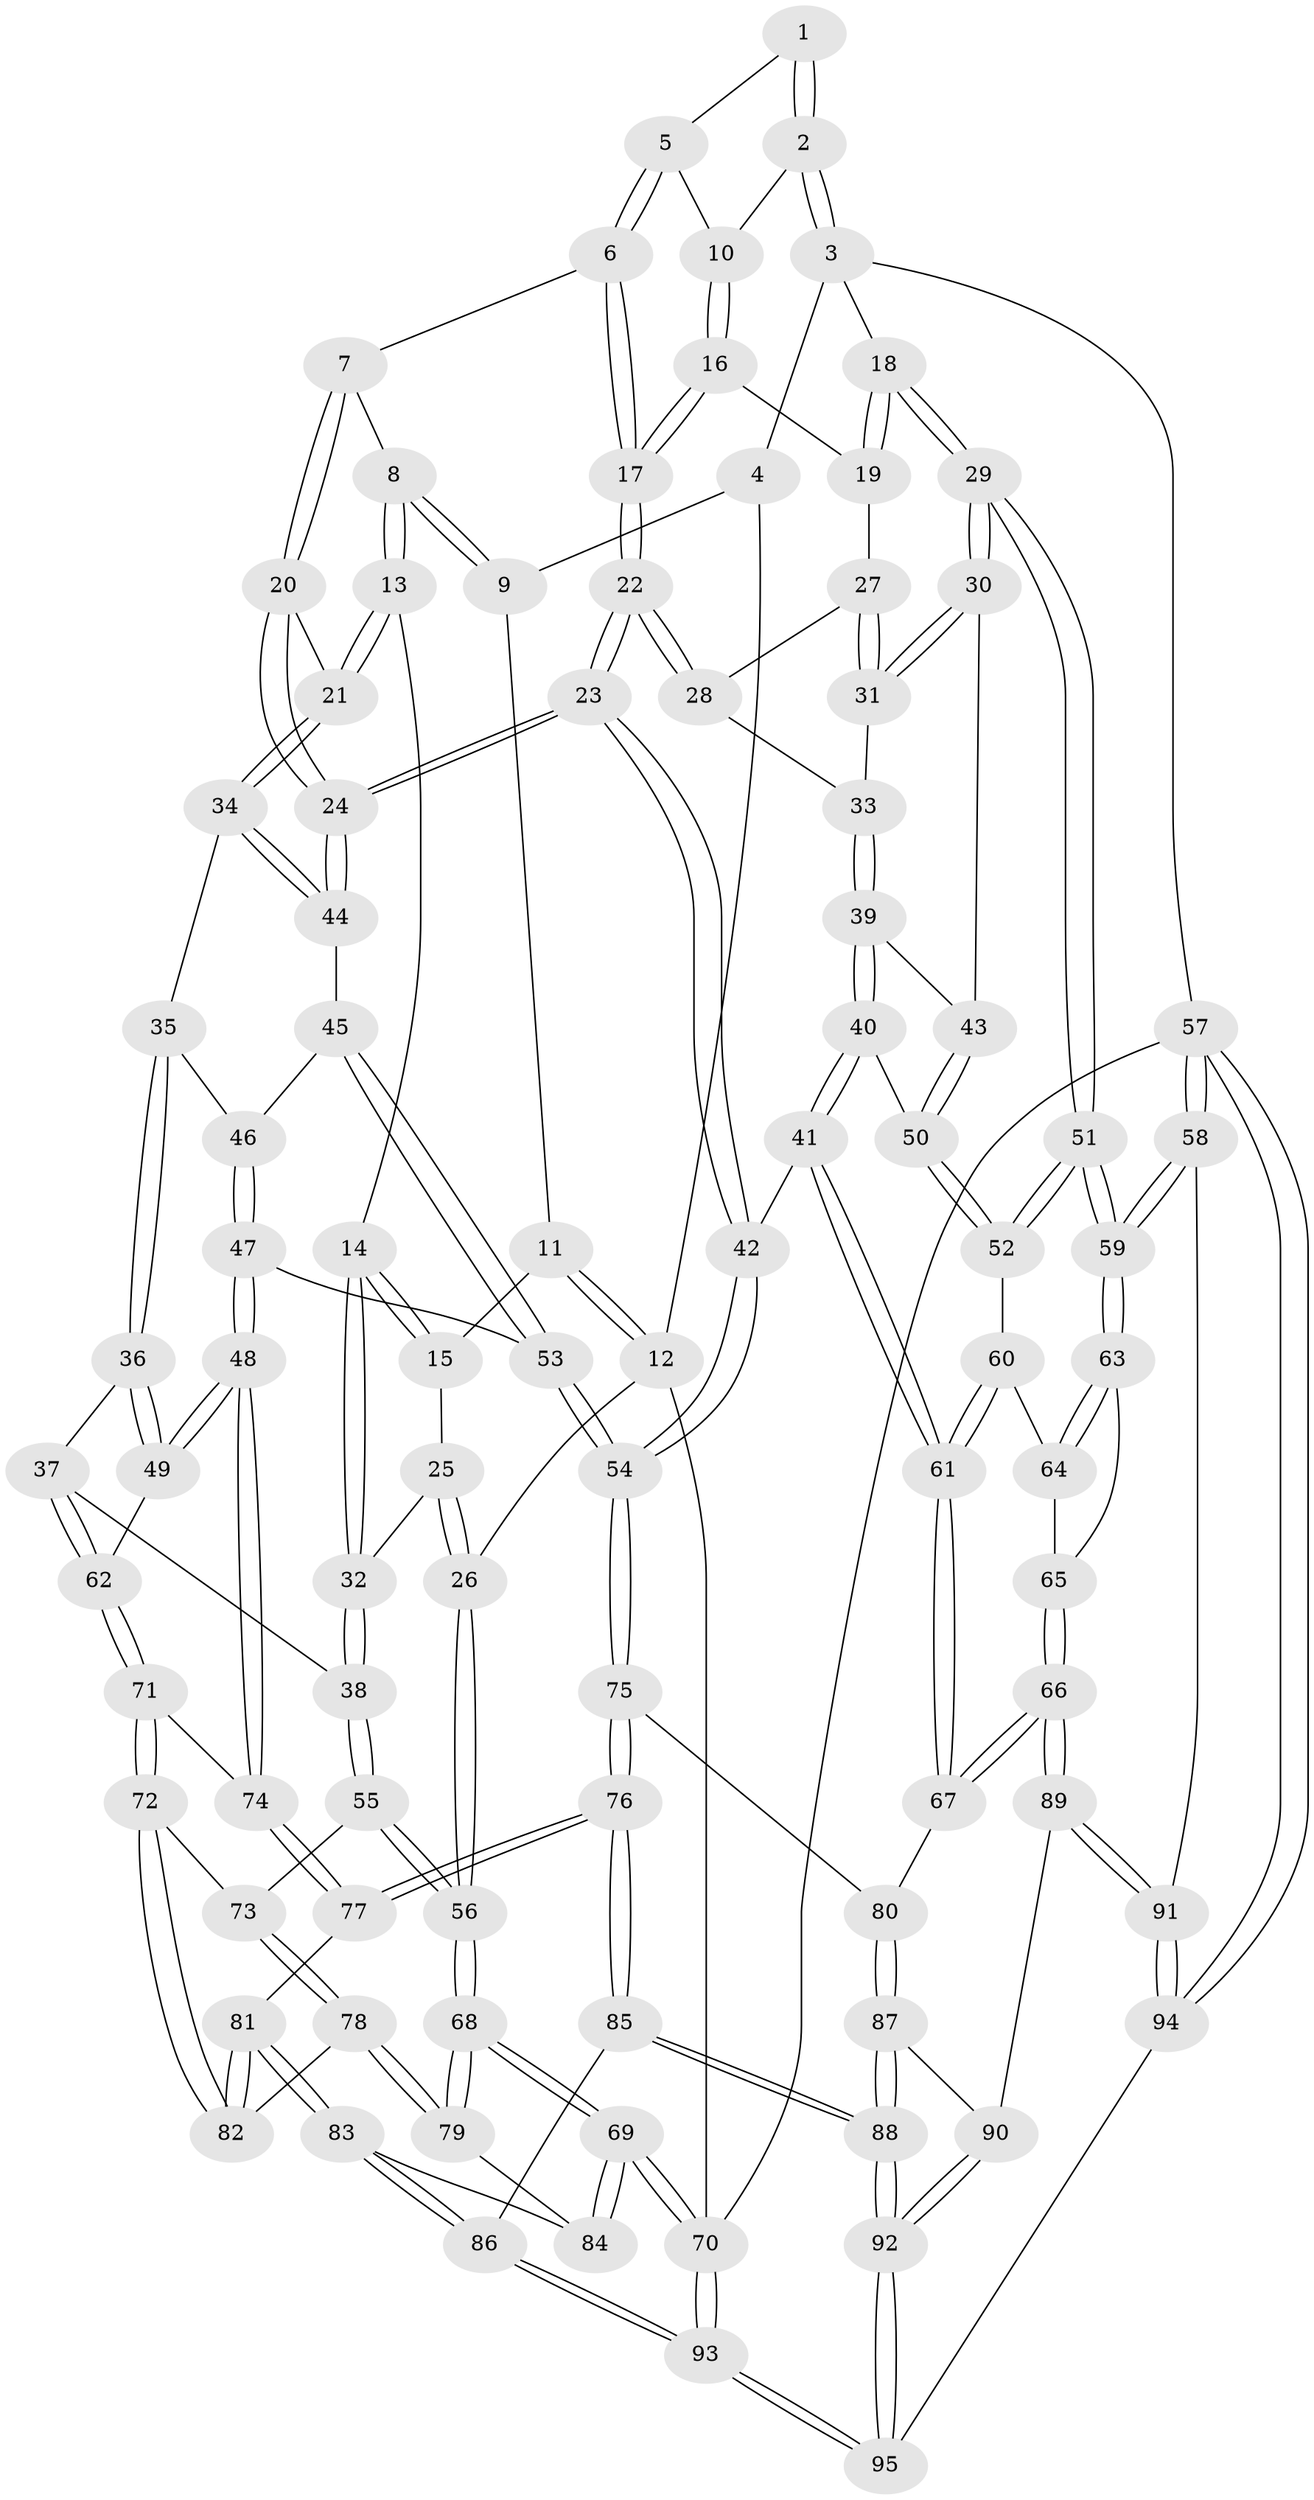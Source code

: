 // Generated by graph-tools (version 1.1) at 2025/11/02/27/25 16:11:55]
// undirected, 95 vertices, 234 edges
graph export_dot {
graph [start="1"]
  node [color=gray90,style=filled];
  1 [pos="+0.6038497352147575+0"];
  2 [pos="+1+0"];
  3 [pos="+1+0"];
  4 [pos="+0.23460803718736722+0"];
  5 [pos="+0.5951239903186448+0.05863782156459414"];
  6 [pos="+0.523458494895982+0.20398150712305135"];
  7 [pos="+0.4523864670101025+0.21406320304958892"];
  8 [pos="+0.3988298522762353+0.20594508468164757"];
  9 [pos="+0.23630947247296205+0"];
  10 [pos="+0.7908350432133319+0.18517453047959317"];
  11 [pos="+0.1274370803603802+0.1554152431907764"];
  12 [pos="+0+0.2369010060181847"];
  13 [pos="+0.3077534980823899+0.33543976072301024"];
  14 [pos="+0.21145657898755804+0.3610941958071252"];
  15 [pos="+0.1564765952295521+0.29280181977807"];
  16 [pos="+0.7840768298744553+0.21222051269615963"];
  17 [pos="+0.6397382354984036+0.3059971213478522"];
  18 [pos="+1+0.13702750619961207"];
  19 [pos="+0.8730045258590229+0.31833763753635214"];
  20 [pos="+0.4643952841483795+0.36390610357065867"];
  21 [pos="+0.39136785945809527+0.43832711972045924"];
  22 [pos="+0.6443527289666452+0.40352335692018443"];
  23 [pos="+0.6351450720215757+0.4293714969448665"];
  24 [pos="+0.5869616578821888+0.43838424626097433"];
  25 [pos="+0+0.3514218554247603"];
  26 [pos="+0+0.37585719415640906"];
  27 [pos="+0.8717053040059869+0.3289574312357867"];
  28 [pos="+0.7765786483899263+0.3944201670688285"];
  29 [pos="+1+0.46254215198426213"];
  30 [pos="+0.9391494672034582+0.44097390962979005"];
  31 [pos="+0.9077354069464139+0.41738816400248496"];
  32 [pos="+0.18445763414179103+0.43622789238488935"];
  33 [pos="+0.8298657719081919+0.4592707898758112"];
  34 [pos="+0.3931423450104194+0.44488167537742057"];
  35 [pos="+0.39252096632612843+0.44759403564394784"];
  36 [pos="+0.38081890312546524+0.46502933384578304"];
  37 [pos="+0.2556827828974505+0.5271350031559605"];
  38 [pos="+0.17165923575336095+0.5053896209978175"];
  39 [pos="+0.8142070269460059+0.4971400117249058"];
  40 [pos="+0.792808891161906+0.5206001264011121"];
  41 [pos="+0.7226349308181875+0.5695685605457602"];
  42 [pos="+0.687902575638699+0.5583122475424912"];
  43 [pos="+0.9064483646458893+0.5077753863032896"];
  44 [pos="+0.5618588124459337+0.4508702906109437"];
  45 [pos="+0.5231689113286763+0.49794005722562446"];
  46 [pos="+0.44203439095700275+0.5051390783294599"];
  47 [pos="+0.4653389281073152+0.5975945747506343"];
  48 [pos="+0.4454836998772074+0.6132956097018627"];
  49 [pos="+0.3864922298190323+0.5788935226767392"];
  50 [pos="+0.9053486045077317+0.5478301002029322"];
  51 [pos="+1+0.5612550478954416"];
  52 [pos="+0.9096995484012625+0.5622346127465814"];
  53 [pos="+0.4797629393131776+0.5923370087662728"];
  54 [pos="+0.6277171477607174+0.6213598375734352"];
  55 [pos="+0.13224907379549977+0.5422852025475439"];
  56 [pos="+0+0.5963618687762603"];
  57 [pos="+1+1"];
  58 [pos="+1+0.9224067750580814"];
  59 [pos="+1+0.7027322568607552"];
  60 [pos="+0.9028201750721229+0.5754457016309269"];
  61 [pos="+0.7722872028643426+0.6198213106341265"];
  62 [pos="+0.3180261172459731+0.5884238310976727"];
  63 [pos="+1+0.713716994026901"];
  64 [pos="+0.9108484081977292+0.6001535229370806"];
  65 [pos="+0.8745488995706556+0.7554216778129432"];
  66 [pos="+0.8443964088001751+0.7671858010820928"];
  67 [pos="+0.7969076512635819+0.6739822082690005"];
  68 [pos="+0+0.734713361654584"];
  69 [pos="+0+1"];
  70 [pos="+0+1"];
  71 [pos="+0.3073700622027234+0.6520301335107684"];
  72 [pos="+0.3050201634259793+0.6598242604168014"];
  73 [pos="+0.14817681267822658+0.5724175379456233"];
  74 [pos="+0.4439655905218021+0.6246137878190694"];
  75 [pos="+0.6052549861410417+0.7079135285338278"];
  76 [pos="+0.46784223388352375+0.7750620194250055"];
  77 [pos="+0.4404864983093455+0.6959472718540857"];
  78 [pos="+0.18157695222053577+0.6627390658119614"];
  79 [pos="+0.1916545777973329+0.7855578111620354"];
  80 [pos="+0.6298955170141382+0.7338468517703352"];
  81 [pos="+0.3068920802909205+0.6724645718320482"];
  82 [pos="+0.30492415061834216+0.6657833773745788"];
  83 [pos="+0.2601160113186958+0.825809658036948"];
  84 [pos="+0.19190866441443505+0.7857732582898115"];
  85 [pos="+0.42926877320902673+0.8783086577394428"];
  86 [pos="+0.2724516893990617+0.8421269473713131"];
  87 [pos="+0.6748796503869807+0.7866993470209324"];
  88 [pos="+0.4731240958760988+0.9509116046908076"];
  89 [pos="+0.8154035125453551+0.8221627100200242"];
  90 [pos="+0.7730144251479136+0.8300886001430307"];
  91 [pos="+0.8539311184812429+0.8936744379179321"];
  92 [pos="+0.5275384949803378+1"];
  93 [pos="+0+1"];
  94 [pos="+0.8837368533677128+1"];
  95 [pos="+0.5313520426609494+1"];
  1 -- 2;
  1 -- 2;
  1 -- 5;
  2 -- 3;
  2 -- 3;
  2 -- 10;
  3 -- 4;
  3 -- 18;
  3 -- 57;
  4 -- 9;
  4 -- 12;
  5 -- 6;
  5 -- 6;
  5 -- 10;
  6 -- 7;
  6 -- 17;
  6 -- 17;
  7 -- 8;
  7 -- 20;
  7 -- 20;
  8 -- 9;
  8 -- 9;
  8 -- 13;
  8 -- 13;
  9 -- 11;
  10 -- 16;
  10 -- 16;
  11 -- 12;
  11 -- 12;
  11 -- 15;
  12 -- 26;
  12 -- 70;
  13 -- 14;
  13 -- 21;
  13 -- 21;
  14 -- 15;
  14 -- 15;
  14 -- 32;
  14 -- 32;
  15 -- 25;
  16 -- 17;
  16 -- 17;
  16 -- 19;
  17 -- 22;
  17 -- 22;
  18 -- 19;
  18 -- 19;
  18 -- 29;
  18 -- 29;
  19 -- 27;
  20 -- 21;
  20 -- 24;
  20 -- 24;
  21 -- 34;
  21 -- 34;
  22 -- 23;
  22 -- 23;
  22 -- 28;
  22 -- 28;
  23 -- 24;
  23 -- 24;
  23 -- 42;
  23 -- 42;
  24 -- 44;
  24 -- 44;
  25 -- 26;
  25 -- 26;
  25 -- 32;
  26 -- 56;
  26 -- 56;
  27 -- 28;
  27 -- 31;
  27 -- 31;
  28 -- 33;
  29 -- 30;
  29 -- 30;
  29 -- 51;
  29 -- 51;
  30 -- 31;
  30 -- 31;
  30 -- 43;
  31 -- 33;
  32 -- 38;
  32 -- 38;
  33 -- 39;
  33 -- 39;
  34 -- 35;
  34 -- 44;
  34 -- 44;
  35 -- 36;
  35 -- 36;
  35 -- 46;
  36 -- 37;
  36 -- 49;
  36 -- 49;
  37 -- 38;
  37 -- 62;
  37 -- 62;
  38 -- 55;
  38 -- 55;
  39 -- 40;
  39 -- 40;
  39 -- 43;
  40 -- 41;
  40 -- 41;
  40 -- 50;
  41 -- 42;
  41 -- 61;
  41 -- 61;
  42 -- 54;
  42 -- 54;
  43 -- 50;
  43 -- 50;
  44 -- 45;
  45 -- 46;
  45 -- 53;
  45 -- 53;
  46 -- 47;
  46 -- 47;
  47 -- 48;
  47 -- 48;
  47 -- 53;
  48 -- 49;
  48 -- 49;
  48 -- 74;
  48 -- 74;
  49 -- 62;
  50 -- 52;
  50 -- 52;
  51 -- 52;
  51 -- 52;
  51 -- 59;
  51 -- 59;
  52 -- 60;
  53 -- 54;
  53 -- 54;
  54 -- 75;
  54 -- 75;
  55 -- 56;
  55 -- 56;
  55 -- 73;
  56 -- 68;
  56 -- 68;
  57 -- 58;
  57 -- 58;
  57 -- 94;
  57 -- 94;
  57 -- 70;
  58 -- 59;
  58 -- 59;
  58 -- 91;
  59 -- 63;
  59 -- 63;
  60 -- 61;
  60 -- 61;
  60 -- 64;
  61 -- 67;
  61 -- 67;
  62 -- 71;
  62 -- 71;
  63 -- 64;
  63 -- 64;
  63 -- 65;
  64 -- 65;
  65 -- 66;
  65 -- 66;
  66 -- 67;
  66 -- 67;
  66 -- 89;
  66 -- 89;
  67 -- 80;
  68 -- 69;
  68 -- 69;
  68 -- 79;
  68 -- 79;
  69 -- 70;
  69 -- 70;
  69 -- 84;
  69 -- 84;
  70 -- 93;
  70 -- 93;
  71 -- 72;
  71 -- 72;
  71 -- 74;
  72 -- 73;
  72 -- 82;
  72 -- 82;
  73 -- 78;
  73 -- 78;
  74 -- 77;
  74 -- 77;
  75 -- 76;
  75 -- 76;
  75 -- 80;
  76 -- 77;
  76 -- 77;
  76 -- 85;
  76 -- 85;
  77 -- 81;
  78 -- 79;
  78 -- 79;
  78 -- 82;
  79 -- 84;
  80 -- 87;
  80 -- 87;
  81 -- 82;
  81 -- 82;
  81 -- 83;
  81 -- 83;
  83 -- 84;
  83 -- 86;
  83 -- 86;
  85 -- 86;
  85 -- 88;
  85 -- 88;
  86 -- 93;
  86 -- 93;
  87 -- 88;
  87 -- 88;
  87 -- 90;
  88 -- 92;
  88 -- 92;
  89 -- 90;
  89 -- 91;
  89 -- 91;
  90 -- 92;
  90 -- 92;
  91 -- 94;
  91 -- 94;
  92 -- 95;
  92 -- 95;
  93 -- 95;
  93 -- 95;
  94 -- 95;
}
